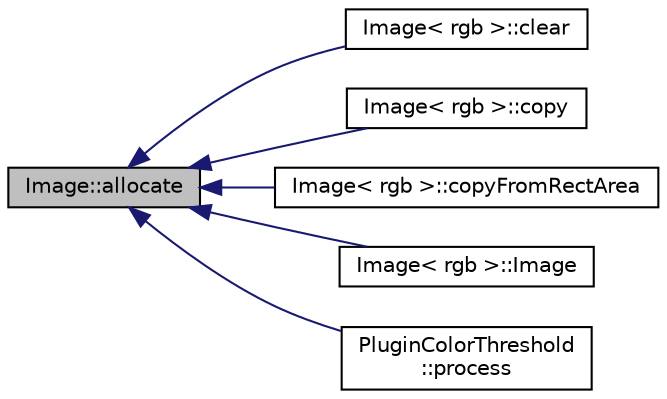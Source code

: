 digraph "Image::allocate"
{
 // INTERACTIVE_SVG=YES
  edge [fontname="Helvetica",fontsize="10",labelfontname="Helvetica",labelfontsize="10"];
  node [fontname="Helvetica",fontsize="10",shape=record];
  rankdir="LR";
  Node1 [label="Image::allocate",height=0.2,width=0.4,color="black", fillcolor="grey75", style="filled", fontcolor="black"];
  Node1 -> Node2 [dir="back",color="midnightblue",fontsize="10",style="solid",fontname="Helvetica"];
  Node2 [label="Image\< rgb \>::clear",height=0.2,width=0.4,color="black", fillcolor="white", style="filled",URL="$de/d73/class_image.html#af92032fc580a53ac5c06345bf264ce41"];
  Node1 -> Node3 [dir="back",color="midnightblue",fontsize="10",style="solid",fontname="Helvetica"];
  Node3 [label="Image\< rgb \>::copy",height=0.2,width=0.4,color="black", fillcolor="white", style="filled",URL="$de/d73/class_image.html#a3d96ec57076c9e5698e472d3c528c9c1"];
  Node1 -> Node4 [dir="back",color="midnightblue",fontsize="10",style="solid",fontname="Helvetica"];
  Node4 [label="Image\< rgb \>::copyFromRectArea",height=0.2,width=0.4,color="black", fillcolor="white", style="filled",URL="$de/d73/class_image.html#a8160fd6bfaf5ce50466c4d9d1a1207f2"];
  Node1 -> Node5 [dir="back",color="midnightblue",fontsize="10",style="solid",fontname="Helvetica"];
  Node5 [label="Image\< rgb \>::Image",height=0.2,width=0.4,color="black", fillcolor="white", style="filled",URL="$de/d73/class_image.html#a536802f4cad459a9654e42b680d88463"];
  Node1 -> Node6 [dir="back",color="midnightblue",fontsize="10",style="solid",fontname="Helvetica"];
  Node6 [label="PluginColorThreshold\l::process",height=0.2,width=0.4,color="black", fillcolor="white", style="filled",URL="$da/d9e/class_plugin_color_threshold.html#ae29da5a42de8efcc35c0f64856d781ae"];
}
